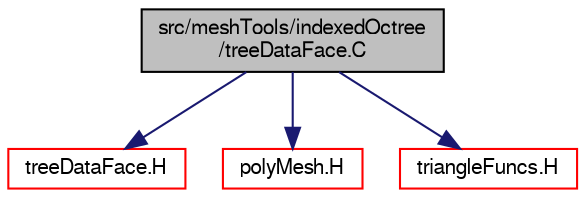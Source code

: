 digraph "src/meshTools/indexedOctree/treeDataFace.C"
{
  bgcolor="transparent";
  edge [fontname="FreeSans",fontsize="10",labelfontname="FreeSans",labelfontsize="10"];
  node [fontname="FreeSans",fontsize="10",shape=record];
  Node0 [label="src/meshTools/indexedOctree\l/treeDataFace.C",height=0.2,width=0.4,color="black", fillcolor="grey75", style="filled", fontcolor="black"];
  Node0 -> Node1 [color="midnightblue",fontsize="10",style="solid",fontname="FreeSans"];
  Node1 [label="treeDataFace.H",height=0.2,width=0.4,color="red",URL="$a07556.html"];
  Node0 -> Node180 [color="midnightblue",fontsize="10",style="solid",fontname="FreeSans"];
  Node180 [label="polyMesh.H",height=0.2,width=0.4,color="red",URL="$a11630.html"];
  Node0 -> Node230 [color="midnightblue",fontsize="10",style="solid",fontname="FreeSans"];
  Node230 [label="triangleFuncs.H",height=0.2,width=0.4,color="red",URL="$a08231.html"];
}
